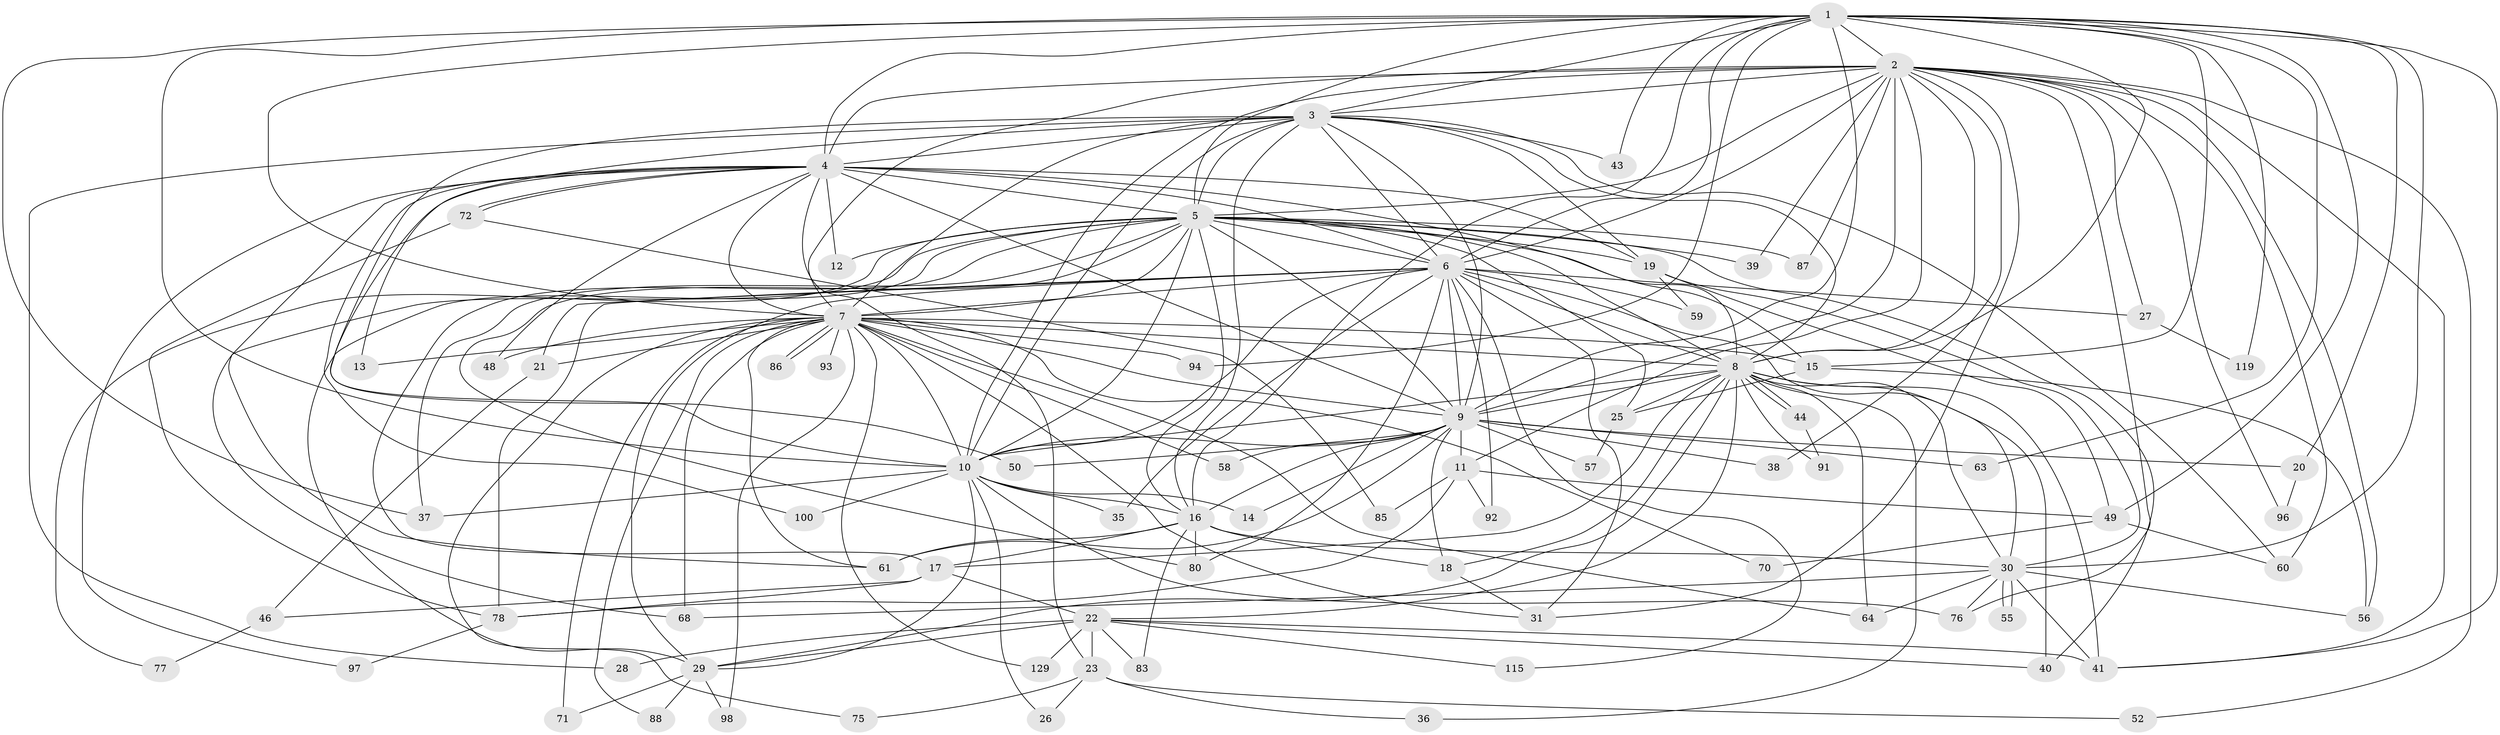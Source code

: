 // original degree distribution, {22: 0.015384615384615385, 18: 0.015384615384615385, 20: 0.007692307692307693, 23: 0.007692307692307693, 21: 0.007692307692307693, 30: 0.007692307692307693, 27: 0.007692307692307693, 25: 0.007692307692307693, 6: 0.038461538461538464, 2: 0.5692307692307692, 3: 0.17692307692307693, 8: 0.007692307692307693, 5: 0.03076923076923077, 10: 0.007692307692307693, 4: 0.07692307692307693, 7: 0.007692307692307693, 12: 0.007692307692307693}
// Generated by graph-tools (version 1.1) at 2025/17/03/04/25 18:17:45]
// undirected, 78 vertices, 212 edges
graph export_dot {
graph [start="1"]
  node [color=gray90,style=filled];
  1;
  2 [super="+102+124+82+51+45+32+81"];
  3;
  4 [super="+53"];
  5 [super="+74+54"];
  6;
  7 [super="+42"];
  8 [super="+33+99+125"];
  9 [super="+95+34"];
  10;
  11;
  12;
  13;
  14;
  15 [super="+24"];
  16 [super="+104+121+89+65"];
  17;
  18 [super="+112"];
  19;
  20;
  21;
  22;
  23;
  25;
  26;
  27;
  28 [super="+105"];
  29 [super="+111+69"];
  30 [super="+62+47+118"];
  31;
  35;
  36;
  37 [super="+106"];
  38;
  39;
  40 [super="+116"];
  41 [super="+110+67"];
  43;
  44;
  46;
  48;
  49 [super="+122+90"];
  50;
  52;
  55;
  56;
  57;
  58;
  59;
  60;
  61 [super="+79"];
  63;
  64 [super="+103"];
  68 [super="+126"];
  70;
  71;
  72;
  75;
  76;
  77;
  78 [super="+108+109"];
  80;
  83;
  85;
  86;
  87;
  88;
  91;
  92;
  93;
  94;
  96;
  97;
  98;
  100;
  115;
  119;
  129;
  1 -- 2 [weight=2];
  1 -- 3;
  1 -- 4;
  1 -- 5;
  1 -- 6;
  1 -- 7;
  1 -- 8;
  1 -- 9;
  1 -- 10;
  1 -- 20;
  1 -- 30;
  1 -- 37;
  1 -- 41;
  1 -- 43;
  1 -- 49 [weight=2];
  1 -- 63;
  1 -- 94;
  1 -- 119;
  1 -- 15;
  1 -- 16;
  2 -- 3 [weight=2];
  2 -- 4 [weight=2];
  2 -- 5;
  2 -- 6;
  2 -- 7 [weight=2];
  2 -- 8;
  2 -- 9 [weight=2];
  2 -- 10;
  2 -- 11;
  2 -- 27;
  2 -- 31;
  2 -- 39;
  2 -- 52;
  2 -- 87;
  2 -- 60 [weight=2];
  2 -- 76;
  2 -- 96;
  2 -- 41;
  2 -- 38;
  2 -- 56;
  3 -- 4;
  3 -- 5;
  3 -- 6;
  3 -- 7;
  3 -- 8;
  3 -- 9;
  3 -- 10;
  3 -- 13;
  3 -- 19;
  3 -- 28 [weight=2];
  3 -- 43;
  3 -- 50;
  3 -- 60;
  3 -- 16;
  4 -- 5;
  4 -- 6;
  4 -- 7;
  4 -- 8 [weight=2];
  4 -- 9;
  4 -- 10;
  4 -- 12;
  4 -- 19;
  4 -- 23;
  4 -- 48;
  4 -- 61;
  4 -- 72;
  4 -- 72;
  4 -- 97;
  4 -- 100;
  5 -- 6;
  5 -- 7;
  5 -- 8 [weight=2];
  5 -- 9;
  5 -- 10;
  5 -- 12;
  5 -- 15;
  5 -- 16;
  5 -- 17;
  5 -- 25;
  5 -- 39;
  5 -- 40;
  5 -- 68;
  5 -- 77;
  5 -- 87;
  5 -- 37;
  5 -- 29;
  5 -- 19;
  5 -- 80;
  6 -- 7;
  6 -- 8 [weight=2];
  6 -- 9;
  6 -- 10;
  6 -- 21;
  6 -- 27;
  6 -- 30;
  6 -- 31;
  6 -- 35;
  6 -- 59;
  6 -- 78;
  6 -- 80;
  6 -- 92;
  6 -- 115;
  6 -- 29;
  7 -- 8;
  7 -- 9 [weight=2];
  7 -- 10 [weight=2];
  7 -- 13;
  7 -- 15;
  7 -- 21;
  7 -- 48;
  7 -- 58;
  7 -- 64;
  7 -- 70;
  7 -- 71;
  7 -- 75;
  7 -- 86;
  7 -- 86;
  7 -- 88;
  7 -- 93 [weight=2];
  7 -- 94;
  7 -- 98;
  7 -- 129;
  7 -- 68;
  7 -- 61;
  7 -- 31;
  8 -- 9 [weight=2];
  8 -- 10;
  8 -- 17;
  8 -- 18;
  8 -- 22;
  8 -- 36;
  8 -- 44;
  8 -- 44;
  8 -- 91;
  8 -- 30;
  8 -- 64;
  8 -- 41;
  8 -- 29;
  8 -- 25;
  8 -- 40;
  9 -- 10;
  9 -- 11;
  9 -- 14;
  9 -- 16 [weight=2];
  9 -- 18 [weight=2];
  9 -- 20;
  9 -- 38;
  9 -- 50;
  9 -- 57;
  9 -- 58;
  9 -- 61;
  9 -- 63;
  10 -- 14;
  10 -- 26;
  10 -- 29;
  10 -- 35;
  10 -- 37;
  10 -- 76;
  10 -- 100;
  10 -- 16;
  11 -- 49;
  11 -- 85;
  11 -- 92;
  11 -- 78;
  15 -- 56;
  15 -- 25;
  16 -- 80;
  16 -- 83;
  16 -- 30;
  16 -- 17;
  16 -- 18;
  16 -- 61;
  17 -- 22;
  17 -- 46;
  17 -- 78;
  18 -- 31;
  19 -- 59;
  19 -- 30;
  19 -- 49;
  20 -- 96;
  21 -- 46;
  22 -- 23;
  22 -- 28;
  22 -- 29;
  22 -- 40;
  22 -- 83;
  22 -- 115;
  22 -- 129;
  22 -- 41;
  23 -- 26;
  23 -- 36;
  23 -- 52;
  23 -- 75;
  25 -- 57;
  27 -- 119;
  29 -- 71;
  29 -- 88;
  29 -- 98;
  30 -- 41;
  30 -- 55;
  30 -- 55;
  30 -- 64;
  30 -- 68;
  30 -- 76 [weight=2];
  30 -- 56;
  44 -- 91;
  46 -- 77;
  49 -- 60;
  49 -- 70;
  72 -- 78;
  72 -- 85;
  78 -- 97;
}
